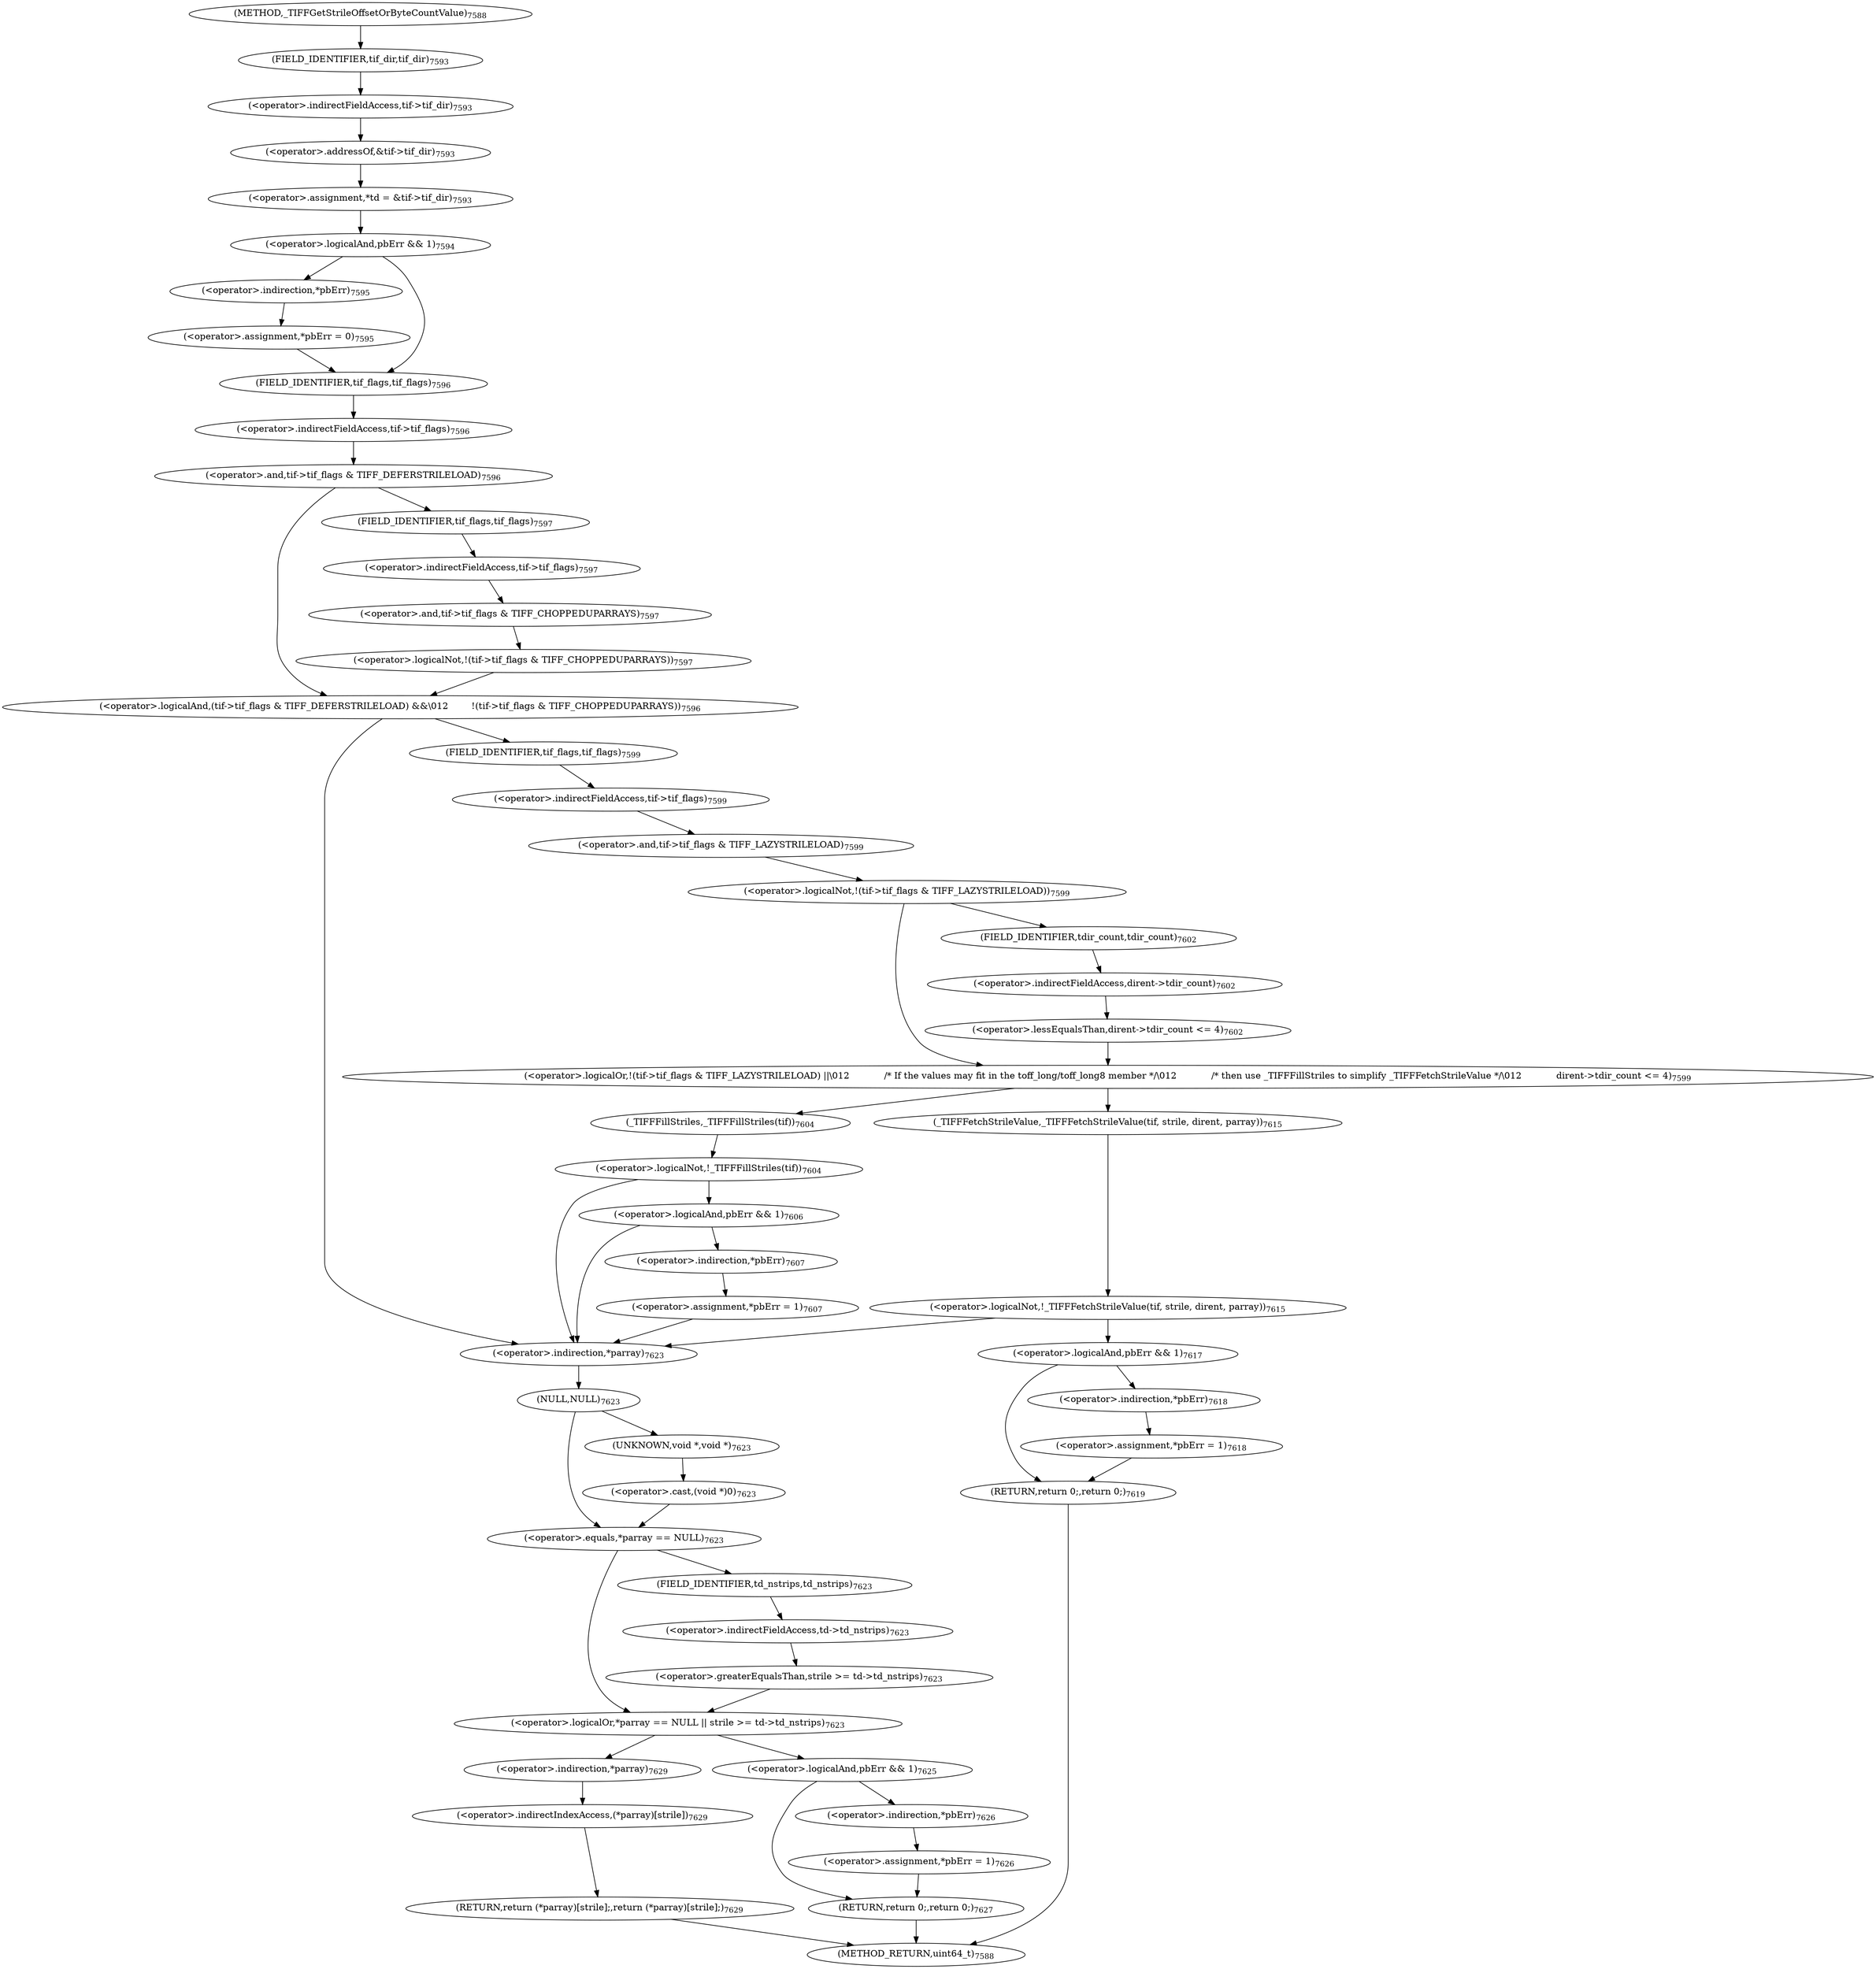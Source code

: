 digraph "_TIFFGetStrileOffsetOrByteCountValue" {  
"98340" [label = <(&lt;operator&gt;.assignment,*td = &amp;tif-&gt;tif_dir)<SUB>7593</SUB>> ]
"98445" [label = <(RETURN,return (*parray)[strile];,return (*parray)[strile];)<SUB>7629</SUB>> ]
"98342" [label = <(&lt;operator&gt;.addressOf,&amp;tif-&gt;tif_dir)<SUB>7593</SUB>> ]
"98347" [label = <(&lt;operator&gt;.logicalAnd,pbErr &amp;&amp; 1)<SUB>7594</SUB>> ]
"98356" [label = <(&lt;operator&gt;.logicalAnd,(tif-&gt;tif_flags &amp; TIFF_DEFERSTRILELOAD) &amp;&amp;\012        !(tif-&gt;tif_flags &amp; TIFF_CHOPPEDUPARRAYS))<SUB>7596</SUB>> ]
"98419" [label = <(&lt;operator&gt;.logicalOr,*parray == NULL || strile &gt;= td-&gt;td_nstrips)<SUB>7623</SUB>> ]
"98446" [label = <(&lt;operator&gt;.indirectIndexAccess,(*parray)[strile])<SUB>7629</SUB>> ]
"98343" [label = <(&lt;operator&gt;.indirectFieldAccess,tif-&gt;tif_dir)<SUB>7593</SUB>> ]
"98351" [label = <(&lt;operator&gt;.assignment,*pbErr = 0)<SUB>7595</SUB>> ]
"98357" [label = <(&lt;operator&gt;.and,tif-&gt;tif_flags &amp; TIFF_DEFERSTRILELOAD)<SUB>7596</SUB>> ]
"98362" [label = <(&lt;operator&gt;.logicalNot,!(tif-&gt;tif_flags &amp; TIFF_CHOPPEDUPARRAYS))<SUB>7597</SUB>> ]
"98420" [label = <(&lt;operator&gt;.equals,*parray == NULL)<SUB>7623</SUB>> ]
"98428" [label = <(&lt;operator&gt;.greaterEqualsThan,strile &gt;= td-&gt;td_nstrips)<SUB>7623</SUB>> ]
"98443" [label = <(RETURN,return 0;,return 0;)<SUB>7627</SUB>> ]
"98447" [label = <(&lt;operator&gt;.indirection,*parray)<SUB>7629</SUB>> ]
"98345" [label = <(FIELD_IDENTIFIER,tif_dir,tif_dir)<SUB>7593</SUB>> ]
"98352" [label = <(&lt;operator&gt;.indirection,*pbErr)<SUB>7595</SUB>> ]
"98358" [label = <(&lt;operator&gt;.indirectFieldAccess,tif-&gt;tif_flags)<SUB>7596</SUB>> ]
"98363" [label = <(&lt;operator&gt;.and,tif-&gt;tif_flags &amp; TIFF_CHOPPEDUPARRAYS)<SUB>7597</SUB>> ]
"98370" [label = <(&lt;operator&gt;.logicalOr,!(tif-&gt;tif_flags &amp; TIFF_LAZYSTRILELOAD) ||\012            /* If the values may fit in the toff_long/toff_long8 member */\012            /* then use _TIFFFillStriles to simplify _TIFFFetchStrileValue */\012            dirent-&gt;tdir_count &lt;= 4)<SUB>7599</SUB>> ]
"98421" [label = <(&lt;operator&gt;.indirection,*parray)<SUB>7623</SUB>> ]
"98423" [label = <(NULL,NULL)<SUB>7623</SUB>> ]
"98430" [label = <(&lt;operator&gt;.indirectFieldAccess,td-&gt;td_nstrips)<SUB>7623</SUB>> ]
"98435" [label = <(&lt;operator&gt;.logicalAnd,pbErr &amp;&amp; 1)<SUB>7625</SUB>> ]
"98360" [label = <(FIELD_IDENTIFIER,tif_flags,tif_flags)<SUB>7596</SUB>> ]
"98364" [label = <(&lt;operator&gt;.indirectFieldAccess,tif-&gt;tif_flags)<SUB>7597</SUB>> ]
"98371" [label = <(&lt;operator&gt;.logicalNot,!(tif-&gt;tif_flags &amp; TIFF_LAZYSTRILELOAD))<SUB>7599</SUB>> ]
"98377" [label = <(&lt;operator&gt;.lessEqualsThan,dirent-&gt;tdir_count &lt;= 4)<SUB>7602</SUB>> ]
"98432" [label = <(FIELD_IDENTIFIER,td_nstrips,td_nstrips)<SUB>7623</SUB>> ]
"98439" [label = <(&lt;operator&gt;.assignment,*pbErr = 1)<SUB>7626</SUB>> ]
"98366" [label = <(FIELD_IDENTIFIER,tif_flags,tif_flags)<SUB>7597</SUB>> ]
"98372" [label = <(&lt;operator&gt;.and,tif-&gt;tif_flags &amp; TIFF_LAZYSTRILELOAD)<SUB>7599</SUB>> ]
"98378" [label = <(&lt;operator&gt;.indirectFieldAccess,dirent-&gt;tdir_count)<SUB>7602</SUB>> ]
"98384" [label = <(&lt;operator&gt;.logicalNot,!_TIFFFillStriles(tif))<SUB>7604</SUB>> ]
"98425" [label = <(&lt;operator&gt;.cast,(void *)0)<SUB>7623</SUB>> ]
"98440" [label = <(&lt;operator&gt;.indirection,*pbErr)<SUB>7626</SUB>> ]
"98373" [label = <(&lt;operator&gt;.indirectFieldAccess,tif-&gt;tif_flags)<SUB>7599</SUB>> ]
"98380" [label = <(FIELD_IDENTIFIER,tdir_count,tdir_count)<SUB>7602</SUB>> ]
"98385" [label = <(_TIFFFillStriles,_TIFFFillStriles(tif))<SUB>7604</SUB>> ]
"98400" [label = <(&lt;operator&gt;.logicalNot,!_TIFFFetchStrileValue(tif, strile, dirent, parray))<SUB>7615</SUB>> ]
"98426" [label = <(UNKNOWN,void *,void *)<SUB>7623</SUB>> ]
"98375" [label = <(FIELD_IDENTIFIER,tif_flags,tif_flags)<SUB>7599</SUB>> ]
"98389" [label = <(&lt;operator&gt;.logicalAnd,pbErr &amp;&amp; 1)<SUB>7606</SUB>> ]
"98401" [label = <(_TIFFFetchStrileValue,_TIFFFetchStrileValue(tif, strile, dirent, parray))<SUB>7615</SUB>> ]
"98416" [label = <(RETURN,return 0;,return 0;)<SUB>7619</SUB>> ]
"98393" [label = <(&lt;operator&gt;.assignment,*pbErr = 1)<SUB>7607</SUB>> ]
"98408" [label = <(&lt;operator&gt;.logicalAnd,pbErr &amp;&amp; 1)<SUB>7617</SUB>> ]
"98394" [label = <(&lt;operator&gt;.indirection,*pbErr)<SUB>7607</SUB>> ]
"98412" [label = <(&lt;operator&gt;.assignment,*pbErr = 1)<SUB>7618</SUB>> ]
"98413" [label = <(&lt;operator&gt;.indirection,*pbErr)<SUB>7618</SUB>> ]
"98332" [label = <(METHOD,_TIFFGetStrileOffsetOrByteCountValue)<SUB>7588</SUB>> ]
"98450" [label = <(METHOD_RETURN,uint64_t)<SUB>7588</SUB>> ]
  "98340" -> "98347" 
  "98445" -> "98450" 
  "98342" -> "98340" 
  "98347" -> "98352" 
  "98347" -> "98360" 
  "98356" -> "98375" 
  "98356" -> "98421" 
  "98419" -> "98435" 
  "98419" -> "98447" 
  "98446" -> "98445" 
  "98343" -> "98342" 
  "98351" -> "98360" 
  "98357" -> "98356" 
  "98357" -> "98366" 
  "98362" -> "98356" 
  "98420" -> "98419" 
  "98420" -> "98432" 
  "98428" -> "98419" 
  "98443" -> "98450" 
  "98447" -> "98446" 
  "98345" -> "98343" 
  "98352" -> "98351" 
  "98358" -> "98357" 
  "98363" -> "98362" 
  "98370" -> "98385" 
  "98370" -> "98401" 
  "98421" -> "98423" 
  "98423" -> "98426" 
  "98423" -> "98420" 
  "98430" -> "98428" 
  "98435" -> "98440" 
  "98435" -> "98443" 
  "98360" -> "98358" 
  "98364" -> "98363" 
  "98371" -> "98370" 
  "98371" -> "98380" 
  "98377" -> "98370" 
  "98432" -> "98430" 
  "98439" -> "98443" 
  "98366" -> "98364" 
  "98372" -> "98371" 
  "98378" -> "98377" 
  "98384" -> "98389" 
  "98384" -> "98421" 
  "98425" -> "98420" 
  "98440" -> "98439" 
  "98373" -> "98372" 
  "98380" -> "98378" 
  "98385" -> "98384" 
  "98400" -> "98408" 
  "98400" -> "98421" 
  "98426" -> "98425" 
  "98375" -> "98373" 
  "98389" -> "98394" 
  "98389" -> "98421" 
  "98401" -> "98400" 
  "98416" -> "98450" 
  "98393" -> "98421" 
  "98408" -> "98413" 
  "98408" -> "98416" 
  "98394" -> "98393" 
  "98412" -> "98416" 
  "98413" -> "98412" 
  "98332" -> "98345" 
}
